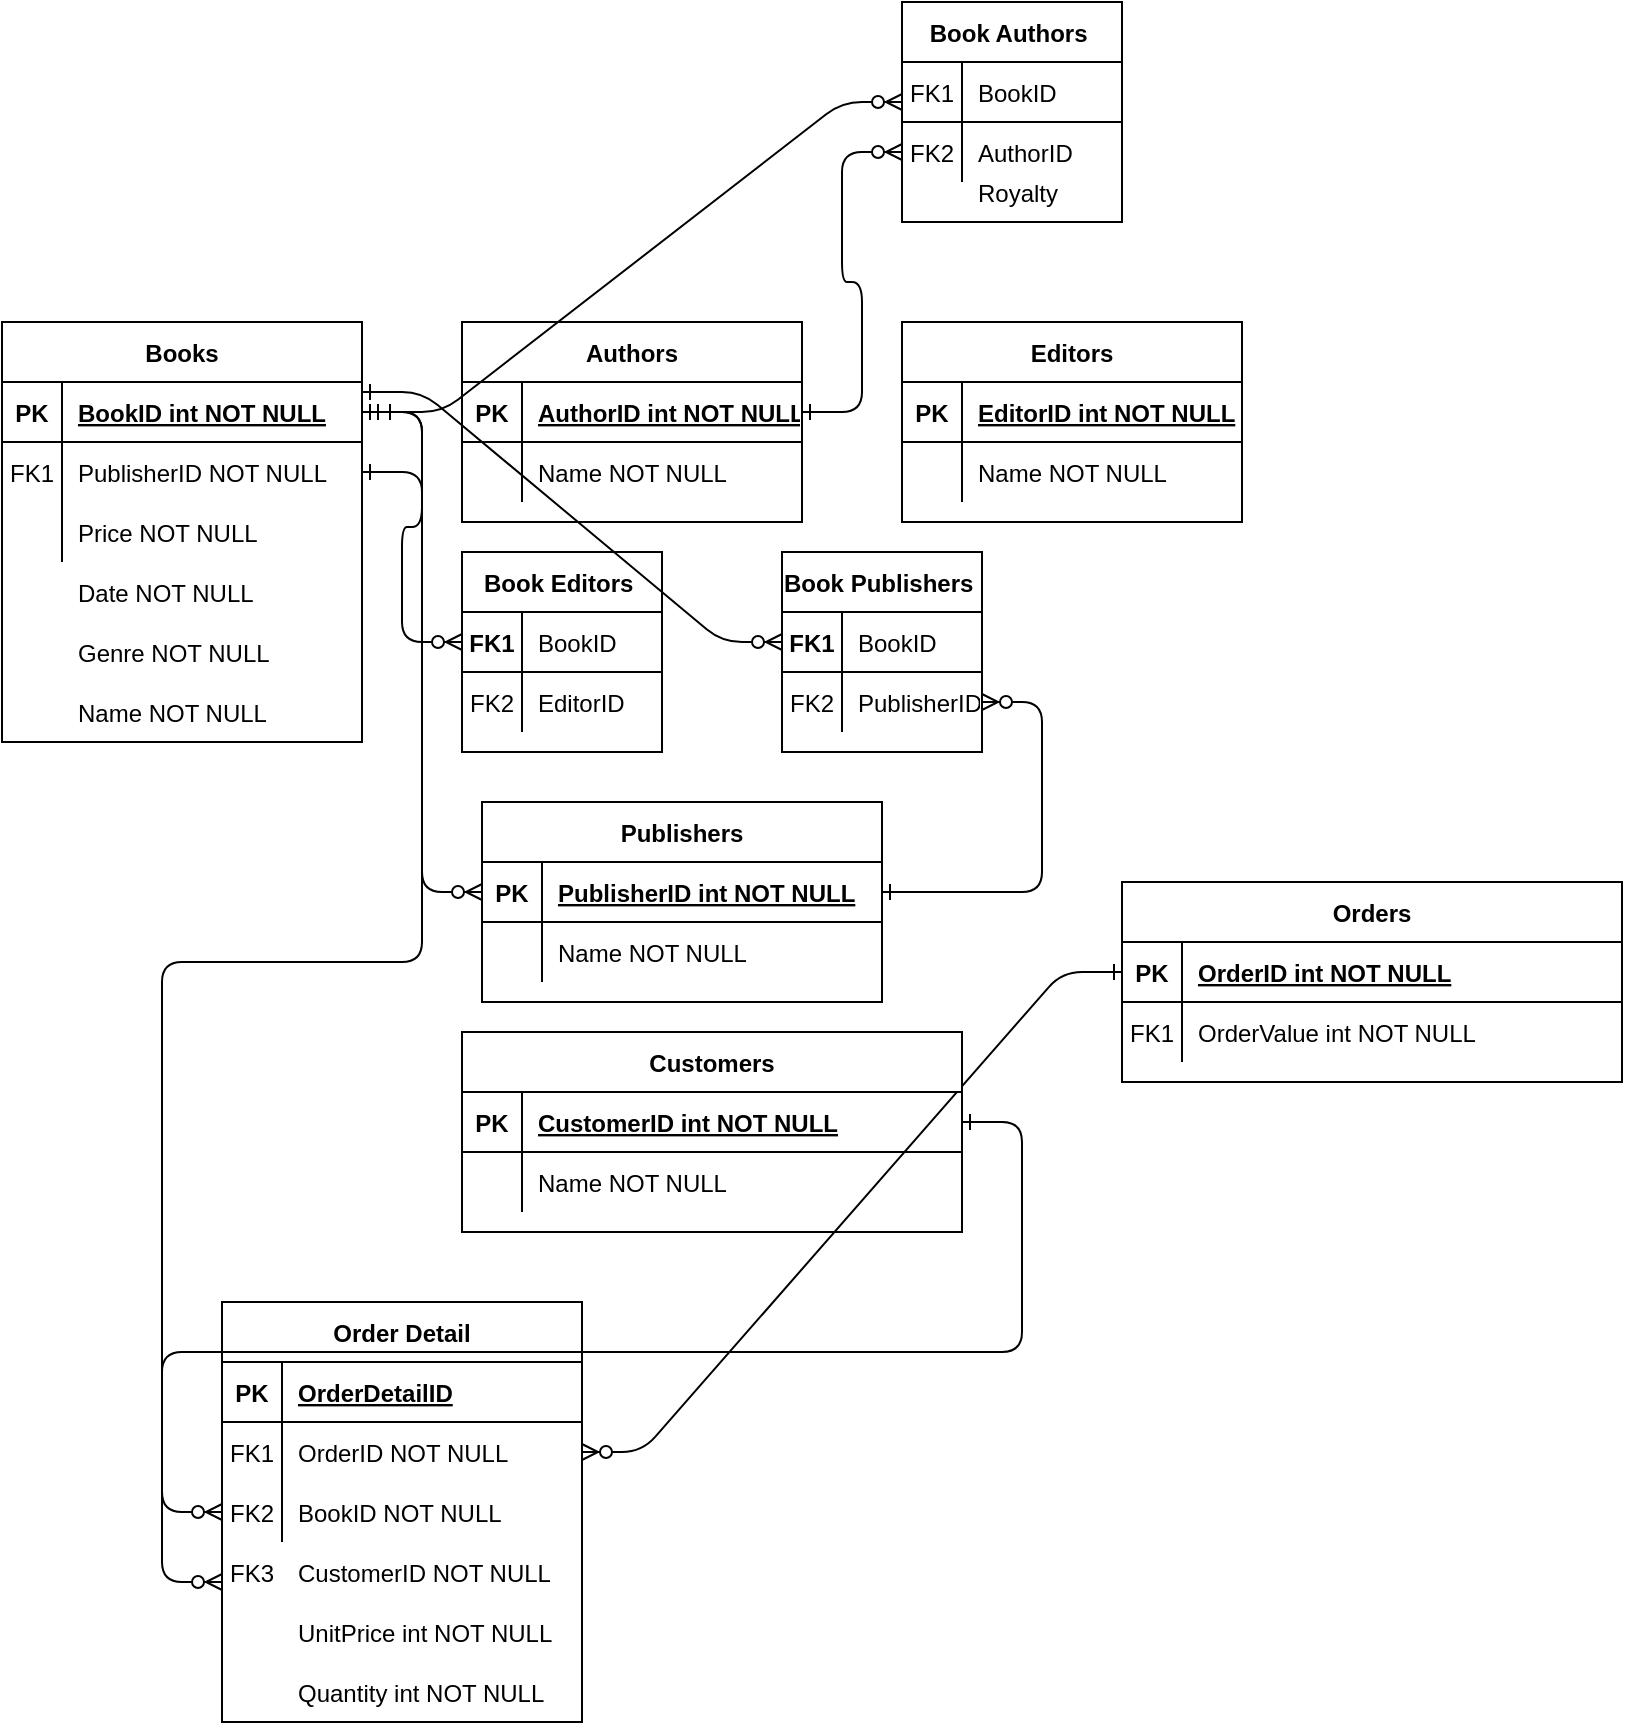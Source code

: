 <mxfile version="14.5.1" type="device"><diagram id="R2lEEEUBdFMjLlhIrx00" name="Page-1"><mxGraphModel dx="946" dy="1746" grid="1" gridSize="10" guides="1" tooltips="1" connect="1" arrows="1" fold="1" page="1" pageScale="1" pageWidth="850" pageHeight="1100" math="0" shadow="0" extFonts="Permanent Marker^https://fonts.googleapis.com/css?family=Permanent+Marker"><root><mxCell id="0"/><mxCell id="1" parent="0"/><mxCell id="C-vyLk0tnHw3VtMMgP7b-12" value="" style="edgeStyle=entityRelationEdgeStyle;endArrow=ERzeroToMany;startArrow=ERone;endFill=1;startFill=0;entryX=1;entryY=0.5;entryDx=0;entryDy=0;" parent="1" source="C-vyLk0tnHw3VtMMgP7b-3" target="c7_gzOxwKyRLVKQb6BzK-57" edge="1"><mxGeometry width="100" height="100" relative="1" as="geometry"><mxPoint x="530" y="380" as="sourcePoint"/><mxPoint x="590" y="405" as="targetPoint"/></mxGeometry></mxCell><mxCell id="C-vyLk0tnHw3VtMMgP7b-2" value="Orders" style="shape=table;startSize=30;container=1;collapsible=1;childLayout=tableLayout;fixedRows=1;rowLines=0;fontStyle=1;align=center;resizeLast=1;" parent="1" vertex="1"><mxGeometry x="580" y="320" width="250" height="100" as="geometry"/></mxCell><mxCell id="C-vyLk0tnHw3VtMMgP7b-3" value="" style="shape=partialRectangle;collapsible=0;dropTarget=0;pointerEvents=0;fillColor=none;points=[[0,0.5],[1,0.5]];portConstraint=eastwest;top=0;left=0;right=0;bottom=1;" parent="C-vyLk0tnHw3VtMMgP7b-2" vertex="1"><mxGeometry y="30" width="250" height="30" as="geometry"/></mxCell><mxCell id="C-vyLk0tnHw3VtMMgP7b-4" value="PK" style="shape=partialRectangle;overflow=hidden;connectable=0;fillColor=none;top=0;left=0;bottom=0;right=0;fontStyle=1;" parent="C-vyLk0tnHw3VtMMgP7b-3" vertex="1"><mxGeometry width="30" height="30" as="geometry"/></mxCell><mxCell id="C-vyLk0tnHw3VtMMgP7b-5" value="OrderID int NOT NULL " style="shape=partialRectangle;overflow=hidden;connectable=0;fillColor=none;top=0;left=0;bottom=0;right=0;align=left;spacingLeft=6;fontStyle=5;" parent="C-vyLk0tnHw3VtMMgP7b-3" vertex="1"><mxGeometry x="30" width="220" height="30" as="geometry"/></mxCell><mxCell id="C-vyLk0tnHw3VtMMgP7b-6" value="" style="shape=partialRectangle;collapsible=0;dropTarget=0;pointerEvents=0;fillColor=none;points=[[0,0.5],[1,0.5]];portConstraint=eastwest;top=0;left=0;right=0;bottom=0;" parent="C-vyLk0tnHw3VtMMgP7b-2" vertex="1"><mxGeometry y="60" width="250" height="30" as="geometry"/></mxCell><mxCell id="C-vyLk0tnHw3VtMMgP7b-7" value="FK1" style="shape=partialRectangle;overflow=hidden;connectable=0;fillColor=none;top=0;left=0;bottom=0;right=0;" parent="C-vyLk0tnHw3VtMMgP7b-6" vertex="1"><mxGeometry width="30" height="30" as="geometry"/></mxCell><mxCell id="C-vyLk0tnHw3VtMMgP7b-8" value="OrderValue int NOT NULL" style="shape=partialRectangle;overflow=hidden;connectable=0;fillColor=none;top=0;left=0;bottom=0;right=0;align=left;spacingLeft=6;" parent="C-vyLk0tnHw3VtMMgP7b-6" vertex="1"><mxGeometry x="30" width="220" height="30" as="geometry"/></mxCell><mxCell id="C-vyLk0tnHw3VtMMgP7b-23" value="Customers" style="shape=table;startSize=30;container=1;collapsible=1;childLayout=tableLayout;fixedRows=1;rowLines=0;fontStyle=1;align=center;resizeLast=1;" parent="1" vertex="1"><mxGeometry x="250" y="395" width="250" height="100" as="geometry"/></mxCell><mxCell id="C-vyLk0tnHw3VtMMgP7b-24" value="" style="shape=partialRectangle;collapsible=0;dropTarget=0;pointerEvents=0;fillColor=none;points=[[0,0.5],[1,0.5]];portConstraint=eastwest;top=0;left=0;right=0;bottom=1;" parent="C-vyLk0tnHw3VtMMgP7b-23" vertex="1"><mxGeometry y="30" width="250" height="30" as="geometry"/></mxCell><mxCell id="C-vyLk0tnHw3VtMMgP7b-25" value="PK" style="shape=partialRectangle;overflow=hidden;connectable=0;fillColor=none;top=0;left=0;bottom=0;right=0;fontStyle=1;" parent="C-vyLk0tnHw3VtMMgP7b-24" vertex="1"><mxGeometry width="30" height="30" as="geometry"/></mxCell><mxCell id="C-vyLk0tnHw3VtMMgP7b-26" value="CustomerID int NOT NULL " style="shape=partialRectangle;overflow=hidden;connectable=0;fillColor=none;top=0;left=0;bottom=0;right=0;align=left;spacingLeft=6;fontStyle=5;" parent="C-vyLk0tnHw3VtMMgP7b-24" vertex="1"><mxGeometry x="30" width="220" height="30" as="geometry"/></mxCell><mxCell id="C-vyLk0tnHw3VtMMgP7b-27" value="" style="shape=partialRectangle;collapsible=0;dropTarget=0;pointerEvents=0;fillColor=none;points=[[0,0.5],[1,0.5]];portConstraint=eastwest;top=0;left=0;right=0;bottom=0;" parent="C-vyLk0tnHw3VtMMgP7b-23" vertex="1"><mxGeometry y="60" width="250" height="30" as="geometry"/></mxCell><mxCell id="C-vyLk0tnHw3VtMMgP7b-28" value="" style="shape=partialRectangle;overflow=hidden;connectable=0;fillColor=none;top=0;left=0;bottom=0;right=0;" parent="C-vyLk0tnHw3VtMMgP7b-27" vertex="1"><mxGeometry width="30" height="30" as="geometry"/></mxCell><mxCell id="C-vyLk0tnHw3VtMMgP7b-29" value="Name NOT NULL" style="shape=partialRectangle;overflow=hidden;connectable=0;fillColor=none;top=0;left=0;bottom=0;right=0;align=left;spacingLeft=6;" parent="C-vyLk0tnHw3VtMMgP7b-27" vertex="1"><mxGeometry x="30" width="220" height="30" as="geometry"/></mxCell><mxCell id="c7_gzOxwKyRLVKQb6BzK-1" value="Books" style="shape=table;startSize=30;container=1;collapsible=1;childLayout=tableLayout;fixedRows=1;rowLines=0;fontStyle=1;align=center;resizeLast=1;" vertex="1" parent="1"><mxGeometry x="20" y="40" width="180" height="210" as="geometry"/></mxCell><mxCell id="c7_gzOxwKyRLVKQb6BzK-2" value="" style="shape=partialRectangle;collapsible=0;dropTarget=0;pointerEvents=0;fillColor=none;points=[[0,0.5],[1,0.5]];portConstraint=eastwest;top=0;left=0;right=0;bottom=1;" vertex="1" parent="c7_gzOxwKyRLVKQb6BzK-1"><mxGeometry y="30" width="180" height="30" as="geometry"/></mxCell><mxCell id="c7_gzOxwKyRLVKQb6BzK-3" value="PK" style="shape=partialRectangle;overflow=hidden;connectable=0;fillColor=none;top=0;left=0;bottom=0;right=0;fontStyle=1;" vertex="1" parent="c7_gzOxwKyRLVKQb6BzK-2"><mxGeometry width="30" height="30" as="geometry"/></mxCell><mxCell id="c7_gzOxwKyRLVKQb6BzK-4" value="BookID int NOT NULL " style="shape=partialRectangle;overflow=hidden;connectable=0;fillColor=none;top=0;left=0;bottom=0;right=0;align=left;spacingLeft=6;fontStyle=5;" vertex="1" parent="c7_gzOxwKyRLVKQb6BzK-2"><mxGeometry x="30" width="150" height="30" as="geometry"/></mxCell><mxCell id="c7_gzOxwKyRLVKQb6BzK-5" value="" style="shape=partialRectangle;collapsible=0;dropTarget=0;pointerEvents=0;fillColor=none;points=[[0,0.5],[1,0.5]];portConstraint=eastwest;top=0;left=0;right=0;bottom=0;" vertex="1" parent="c7_gzOxwKyRLVKQb6BzK-1"><mxGeometry y="60" width="180" height="30" as="geometry"/></mxCell><mxCell id="c7_gzOxwKyRLVKQb6BzK-6" value="FK1" style="shape=partialRectangle;overflow=hidden;connectable=0;fillColor=none;top=0;left=0;bottom=0;right=0;" vertex="1" parent="c7_gzOxwKyRLVKQb6BzK-5"><mxGeometry width="30" height="30" as="geometry"/></mxCell><mxCell id="c7_gzOxwKyRLVKQb6BzK-7" value="PublisherID NOT NULL" style="shape=partialRectangle;overflow=hidden;connectable=0;fillColor=none;top=0;left=0;bottom=0;right=0;align=left;spacingLeft=6;" vertex="1" parent="c7_gzOxwKyRLVKQb6BzK-5"><mxGeometry x="30" width="150" height="30" as="geometry"/></mxCell><mxCell id="c7_gzOxwKyRLVKQb6BzK-8" value="" style="shape=partialRectangle;collapsible=0;dropTarget=0;pointerEvents=0;fillColor=none;points=[[0,0.5],[1,0.5]];portConstraint=eastwest;top=0;left=0;right=0;bottom=0;" vertex="1" parent="c7_gzOxwKyRLVKQb6BzK-1"><mxGeometry y="90" width="180" height="30" as="geometry"/></mxCell><mxCell id="c7_gzOxwKyRLVKQb6BzK-9" value="" style="shape=partialRectangle;overflow=hidden;connectable=0;fillColor=none;top=0;left=0;bottom=0;right=0;" vertex="1" parent="c7_gzOxwKyRLVKQb6BzK-8"><mxGeometry width="30" height="30" as="geometry"/></mxCell><mxCell id="c7_gzOxwKyRLVKQb6BzK-10" value="Price NOT NULL" style="shape=partialRectangle;overflow=hidden;connectable=0;fillColor=none;top=0;left=0;bottom=0;right=0;align=left;spacingLeft=6;" vertex="1" parent="c7_gzOxwKyRLVKQb6BzK-8"><mxGeometry x="30" width="150" height="30" as="geometry"/></mxCell><mxCell id="c7_gzOxwKyRLVKQb6BzK-12" value="Date NOT NULL" style="shape=partialRectangle;overflow=hidden;connectable=0;fillColor=none;top=0;left=0;bottom=0;right=0;align=left;spacingLeft=6;" vertex="1" parent="1"><mxGeometry x="50" y="160" width="220" height="30" as="geometry"/></mxCell><mxCell id="c7_gzOxwKyRLVKQb6BzK-13" value="Genre NOT NULL" style="shape=partialRectangle;overflow=hidden;connectable=0;fillColor=none;top=0;left=0;bottom=0;right=0;align=left;spacingLeft=6;" vertex="1" parent="1"><mxGeometry x="50" y="190" width="220" height="30" as="geometry"/></mxCell><mxCell id="c7_gzOxwKyRLVKQb6BzK-14" value="Name NOT NULL" style="shape=partialRectangle;overflow=hidden;connectable=0;fillColor=none;top=0;left=0;bottom=0;right=0;align=left;spacingLeft=6;" vertex="1" parent="1"><mxGeometry x="50" y="220" width="220" height="30" as="geometry"/></mxCell><mxCell id="c7_gzOxwKyRLVKQb6BzK-16" value="Authors" style="shape=table;startSize=30;container=1;collapsible=1;childLayout=tableLayout;fixedRows=1;rowLines=0;fontStyle=1;align=center;resizeLast=1;" vertex="1" parent="1"><mxGeometry x="250" y="40" width="170" height="100" as="geometry"/></mxCell><mxCell id="c7_gzOxwKyRLVKQb6BzK-17" value="" style="shape=partialRectangle;collapsible=0;dropTarget=0;pointerEvents=0;fillColor=none;points=[[0,0.5],[1,0.5]];portConstraint=eastwest;top=0;left=0;right=0;bottom=1;" vertex="1" parent="c7_gzOxwKyRLVKQb6BzK-16"><mxGeometry y="30" width="170" height="30" as="geometry"/></mxCell><mxCell id="c7_gzOxwKyRLVKQb6BzK-18" value="PK" style="shape=partialRectangle;overflow=hidden;connectable=0;fillColor=none;top=0;left=0;bottom=0;right=0;fontStyle=1;" vertex="1" parent="c7_gzOxwKyRLVKQb6BzK-17"><mxGeometry width="30" height="30" as="geometry"/></mxCell><mxCell id="c7_gzOxwKyRLVKQb6BzK-19" value="AuthorID int NOT NULL " style="shape=partialRectangle;overflow=hidden;connectable=0;fillColor=none;top=0;left=0;bottom=0;right=0;align=left;spacingLeft=6;fontStyle=5;" vertex="1" parent="c7_gzOxwKyRLVKQb6BzK-17"><mxGeometry x="30" width="140" height="30" as="geometry"/></mxCell><mxCell id="c7_gzOxwKyRLVKQb6BzK-20" value="" style="shape=partialRectangle;collapsible=0;dropTarget=0;pointerEvents=0;fillColor=none;points=[[0,0.5],[1,0.5]];portConstraint=eastwest;top=0;left=0;right=0;bottom=0;" vertex="1" parent="c7_gzOxwKyRLVKQb6BzK-16"><mxGeometry y="60" width="170" height="30" as="geometry"/></mxCell><mxCell id="c7_gzOxwKyRLVKQb6BzK-21" value="" style="shape=partialRectangle;overflow=hidden;connectable=0;fillColor=none;top=0;left=0;bottom=0;right=0;" vertex="1" parent="c7_gzOxwKyRLVKQb6BzK-20"><mxGeometry width="30" height="30" as="geometry"/></mxCell><mxCell id="c7_gzOxwKyRLVKQb6BzK-22" value="Name NOT NULL" style="shape=partialRectangle;overflow=hidden;connectable=0;fillColor=none;top=0;left=0;bottom=0;right=0;align=left;spacingLeft=6;" vertex="1" parent="c7_gzOxwKyRLVKQb6BzK-20"><mxGeometry x="30" width="140" height="30" as="geometry"/></mxCell><mxCell id="c7_gzOxwKyRLVKQb6BzK-23" value="Editors" style="shape=table;startSize=30;container=1;collapsible=1;childLayout=tableLayout;fixedRows=1;rowLines=0;fontStyle=1;align=center;resizeLast=1;" vertex="1" parent="1"><mxGeometry x="470" y="40" width="170" height="100" as="geometry"/></mxCell><mxCell id="c7_gzOxwKyRLVKQb6BzK-24" value="" style="shape=partialRectangle;collapsible=0;dropTarget=0;pointerEvents=0;fillColor=none;points=[[0,0.5],[1,0.5]];portConstraint=eastwest;top=0;left=0;right=0;bottom=1;" vertex="1" parent="c7_gzOxwKyRLVKQb6BzK-23"><mxGeometry y="30" width="170" height="30" as="geometry"/></mxCell><mxCell id="c7_gzOxwKyRLVKQb6BzK-25" value="PK" style="shape=partialRectangle;overflow=hidden;connectable=0;fillColor=none;top=0;left=0;bottom=0;right=0;fontStyle=1;" vertex="1" parent="c7_gzOxwKyRLVKQb6BzK-24"><mxGeometry width="30" height="30" as="geometry"/></mxCell><mxCell id="c7_gzOxwKyRLVKQb6BzK-26" value="EditorID int NOT NULL " style="shape=partialRectangle;overflow=hidden;connectable=0;fillColor=none;top=0;left=0;bottom=0;right=0;align=left;spacingLeft=6;fontStyle=5;" vertex="1" parent="c7_gzOxwKyRLVKQb6BzK-24"><mxGeometry x="30" width="140" height="30" as="geometry"/></mxCell><mxCell id="c7_gzOxwKyRLVKQb6BzK-27" value="" style="shape=partialRectangle;collapsible=0;dropTarget=0;pointerEvents=0;fillColor=none;points=[[0,0.5],[1,0.5]];portConstraint=eastwest;top=0;left=0;right=0;bottom=0;" vertex="1" parent="c7_gzOxwKyRLVKQb6BzK-23"><mxGeometry y="60" width="170" height="30" as="geometry"/></mxCell><mxCell id="c7_gzOxwKyRLVKQb6BzK-28" value="" style="shape=partialRectangle;overflow=hidden;connectable=0;fillColor=none;top=0;left=0;bottom=0;right=0;" vertex="1" parent="c7_gzOxwKyRLVKQb6BzK-27"><mxGeometry width="30" height="30" as="geometry"/></mxCell><mxCell id="c7_gzOxwKyRLVKQb6BzK-29" value="Name NOT NULL" style="shape=partialRectangle;overflow=hidden;connectable=0;fillColor=none;top=0;left=0;bottom=0;right=0;align=left;spacingLeft=6;" vertex="1" parent="c7_gzOxwKyRLVKQb6BzK-27"><mxGeometry x="30" width="140" height="30" as="geometry"/></mxCell><mxCell id="c7_gzOxwKyRLVKQb6BzK-34" value="Publishers" style="shape=table;startSize=30;container=1;collapsible=1;childLayout=tableLayout;fixedRows=1;rowLines=0;fontStyle=1;align=center;resizeLast=1;" vertex="1" parent="1"><mxGeometry x="260" y="280" width="200" height="100" as="geometry"/></mxCell><mxCell id="c7_gzOxwKyRLVKQb6BzK-35" value="" style="shape=partialRectangle;collapsible=0;dropTarget=0;pointerEvents=0;fillColor=none;points=[[0,0.5],[1,0.5]];portConstraint=eastwest;top=0;left=0;right=0;bottom=1;" vertex="1" parent="c7_gzOxwKyRLVKQb6BzK-34"><mxGeometry y="30" width="200" height="30" as="geometry"/></mxCell><mxCell id="c7_gzOxwKyRLVKQb6BzK-36" value="PK" style="shape=partialRectangle;overflow=hidden;connectable=0;fillColor=none;top=0;left=0;bottom=0;right=0;fontStyle=1;" vertex="1" parent="c7_gzOxwKyRLVKQb6BzK-35"><mxGeometry width="30" height="30" as="geometry"/></mxCell><mxCell id="c7_gzOxwKyRLVKQb6BzK-37" value="PublisherID int NOT NULL " style="shape=partialRectangle;overflow=hidden;connectable=0;fillColor=none;top=0;left=0;bottom=0;right=0;align=left;spacingLeft=6;fontStyle=5;" vertex="1" parent="c7_gzOxwKyRLVKQb6BzK-35"><mxGeometry x="30" width="170" height="30" as="geometry"/></mxCell><mxCell id="c7_gzOxwKyRLVKQb6BzK-38" value="" style="shape=partialRectangle;collapsible=0;dropTarget=0;pointerEvents=0;fillColor=none;points=[[0,0.5],[1,0.5]];portConstraint=eastwest;top=0;left=0;right=0;bottom=0;" vertex="1" parent="c7_gzOxwKyRLVKQb6BzK-34"><mxGeometry y="60" width="200" height="30" as="geometry"/></mxCell><mxCell id="c7_gzOxwKyRLVKQb6BzK-39" value="" style="shape=partialRectangle;overflow=hidden;connectable=0;fillColor=none;top=0;left=0;bottom=0;right=0;" vertex="1" parent="c7_gzOxwKyRLVKQb6BzK-38"><mxGeometry width="30" height="30" as="geometry"/></mxCell><mxCell id="c7_gzOxwKyRLVKQb6BzK-40" value="Name NOT NULL" style="shape=partialRectangle;overflow=hidden;connectable=0;fillColor=none;top=0;left=0;bottom=0;right=0;align=left;spacingLeft=6;" vertex="1" parent="c7_gzOxwKyRLVKQb6BzK-38"><mxGeometry x="30" width="170" height="30" as="geometry"/></mxCell><mxCell id="c7_gzOxwKyRLVKQb6BzK-42" value="" style="edgeStyle=entityRelationEdgeStyle;endArrow=ERzeroToMany;startArrow=ERone;endFill=1;startFill=0;exitX=1;exitY=0.5;exitDx=0;exitDy=0;entryX=0;entryY=0.5;entryDx=0;entryDy=0;" edge="1" parent="1" source="c7_gzOxwKyRLVKQb6BzK-5" target="c7_gzOxwKyRLVKQb6BzK-35"><mxGeometry width="100" height="100" relative="1" as="geometry"><mxPoint x="230" y="150" as="sourcePoint"/><mxPoint x="260" y="230" as="targetPoint"/></mxGeometry></mxCell><mxCell id="c7_gzOxwKyRLVKQb6BzK-53" value="Order Detail" style="shape=table;startSize=30;container=1;collapsible=1;childLayout=tableLayout;fixedRows=1;rowLines=0;fontStyle=1;align=center;resizeLast=1;" vertex="1" parent="1"><mxGeometry x="130" y="530" width="180" height="210" as="geometry"/></mxCell><mxCell id="c7_gzOxwKyRLVKQb6BzK-54" value="" style="shape=partialRectangle;collapsible=0;dropTarget=0;pointerEvents=0;fillColor=none;points=[[0,0.5],[1,0.5]];portConstraint=eastwest;top=0;left=0;right=0;bottom=1;" vertex="1" parent="c7_gzOxwKyRLVKQb6BzK-53"><mxGeometry y="30" width="180" height="30" as="geometry"/></mxCell><mxCell id="c7_gzOxwKyRLVKQb6BzK-55" value="PK" style="shape=partialRectangle;overflow=hidden;connectable=0;fillColor=none;top=0;left=0;bottom=0;right=0;fontStyle=1;" vertex="1" parent="c7_gzOxwKyRLVKQb6BzK-54"><mxGeometry width="30" height="30" as="geometry"/></mxCell><mxCell id="c7_gzOxwKyRLVKQb6BzK-56" value="OrderDetailID" style="shape=partialRectangle;overflow=hidden;connectable=0;fillColor=none;top=0;left=0;bottom=0;right=0;align=left;spacingLeft=6;fontStyle=5;" vertex="1" parent="c7_gzOxwKyRLVKQb6BzK-54"><mxGeometry x="30" width="150" height="30" as="geometry"/></mxCell><mxCell id="c7_gzOxwKyRLVKQb6BzK-57" value="" style="shape=partialRectangle;collapsible=0;dropTarget=0;pointerEvents=0;fillColor=none;points=[[0,0.5],[1,0.5]];portConstraint=eastwest;top=0;left=0;right=0;bottom=0;" vertex="1" parent="c7_gzOxwKyRLVKQb6BzK-53"><mxGeometry y="60" width="180" height="30" as="geometry"/></mxCell><mxCell id="c7_gzOxwKyRLVKQb6BzK-58" value="FK1" style="shape=partialRectangle;overflow=hidden;connectable=0;fillColor=none;top=0;left=0;bottom=0;right=0;" vertex="1" parent="c7_gzOxwKyRLVKQb6BzK-57"><mxGeometry width="30" height="30" as="geometry"/></mxCell><mxCell id="c7_gzOxwKyRLVKQb6BzK-59" value="OrderID NOT NULL" style="shape=partialRectangle;overflow=hidden;connectable=0;fillColor=none;top=0;left=0;bottom=0;right=0;align=left;spacingLeft=6;" vertex="1" parent="c7_gzOxwKyRLVKQb6BzK-57"><mxGeometry x="30" width="150" height="30" as="geometry"/></mxCell><mxCell id="c7_gzOxwKyRLVKQb6BzK-60" value="" style="shape=partialRectangle;collapsible=0;dropTarget=0;pointerEvents=0;fillColor=none;points=[[0,0.5],[1,0.5]];portConstraint=eastwest;top=0;left=0;right=0;bottom=0;" vertex="1" parent="c7_gzOxwKyRLVKQb6BzK-53"><mxGeometry y="90" width="180" height="30" as="geometry"/></mxCell><mxCell id="c7_gzOxwKyRLVKQb6BzK-61" value="FK2" style="shape=partialRectangle;overflow=hidden;connectable=0;fillColor=none;top=0;left=0;bottom=0;right=0;" vertex="1" parent="c7_gzOxwKyRLVKQb6BzK-60"><mxGeometry width="30" height="30" as="geometry"/></mxCell><mxCell id="c7_gzOxwKyRLVKQb6BzK-62" value="BookID NOT NULL" style="shape=partialRectangle;overflow=hidden;connectable=0;fillColor=none;top=0;left=0;bottom=0;right=0;align=left;spacingLeft=6;" vertex="1" parent="c7_gzOxwKyRLVKQb6BzK-60"><mxGeometry x="30" width="150" height="30" as="geometry"/></mxCell><mxCell id="c7_gzOxwKyRLVKQb6BzK-63" value="CustomerID NOT NULL" style="shape=partialRectangle;overflow=hidden;connectable=0;fillColor=none;top=0;left=0;bottom=0;right=0;align=left;spacingLeft=6;" vertex="1" parent="1"><mxGeometry x="160" y="650" width="150" height="30" as="geometry"/></mxCell><mxCell id="c7_gzOxwKyRLVKQb6BzK-64" value="FK3" style="shape=partialRectangle;overflow=hidden;connectable=0;fillColor=none;top=0;left=0;bottom=0;right=0;" vertex="1" parent="1"><mxGeometry x="130" y="650" width="30" height="30" as="geometry"/></mxCell><mxCell id="c7_gzOxwKyRLVKQb6BzK-66" value="UnitPrice int NOT NULL" style="shape=partialRectangle;overflow=hidden;connectable=0;fillColor=none;top=0;left=0;bottom=0;right=0;align=left;spacingLeft=6;" vertex="1" parent="1"><mxGeometry x="160" y="680" width="150" height="30" as="geometry"/></mxCell><mxCell id="c7_gzOxwKyRLVKQb6BzK-67" value="Quantity int NOT NULL" style="shape=partialRectangle;overflow=hidden;connectable=0;fillColor=none;top=0;left=0;bottom=0;right=0;align=left;spacingLeft=6;" vertex="1" parent="1"><mxGeometry x="160" y="710" width="150" height="30" as="geometry"/></mxCell><mxCell id="c7_gzOxwKyRLVKQb6BzK-71" value="Book Editors " style="shape=table;startSize=30;container=1;collapsible=1;childLayout=tableLayout;fixedRows=1;rowLines=0;fontStyle=1;align=center;resizeLast=1;" vertex="1" parent="1"><mxGeometry x="250" y="155" width="100" height="100" as="geometry"/></mxCell><mxCell id="c7_gzOxwKyRLVKQb6BzK-72" value="" style="shape=partialRectangle;collapsible=0;dropTarget=0;pointerEvents=0;fillColor=none;points=[[0,0.5],[1,0.5]];portConstraint=eastwest;top=0;left=0;right=0;bottom=1;" vertex="1" parent="c7_gzOxwKyRLVKQb6BzK-71"><mxGeometry y="30" width="100" height="30" as="geometry"/></mxCell><mxCell id="c7_gzOxwKyRLVKQb6BzK-73" value="FK1" style="shape=partialRectangle;overflow=hidden;connectable=0;fillColor=none;top=0;left=0;bottom=0;right=0;fontStyle=1;" vertex="1" parent="c7_gzOxwKyRLVKQb6BzK-72"><mxGeometry width="30" height="30" as="geometry"/></mxCell><mxCell id="c7_gzOxwKyRLVKQb6BzK-74" value="BookID" style="shape=partialRectangle;overflow=hidden;connectable=0;fillColor=none;top=0;left=0;bottom=0;right=0;align=left;spacingLeft=6;fontStyle=0;" vertex="1" parent="c7_gzOxwKyRLVKQb6BzK-72"><mxGeometry x="30" width="70" height="30" as="geometry"/></mxCell><mxCell id="c7_gzOxwKyRLVKQb6BzK-75" value="" style="shape=partialRectangle;collapsible=0;dropTarget=0;pointerEvents=0;fillColor=none;points=[[0,0.5],[1,0.5]];portConstraint=eastwest;top=0;left=0;right=0;bottom=0;" vertex="1" parent="c7_gzOxwKyRLVKQb6BzK-71"><mxGeometry y="60" width="100" height="30" as="geometry"/></mxCell><mxCell id="c7_gzOxwKyRLVKQb6BzK-76" value="FK2" style="shape=partialRectangle;overflow=hidden;connectable=0;fillColor=none;top=0;left=0;bottom=0;right=0;" vertex="1" parent="c7_gzOxwKyRLVKQb6BzK-75"><mxGeometry width="30" height="30" as="geometry"/></mxCell><mxCell id="c7_gzOxwKyRLVKQb6BzK-77" value="EditorID" style="shape=partialRectangle;overflow=hidden;connectable=0;fillColor=none;top=0;left=0;bottom=0;right=0;align=left;spacingLeft=6;" vertex="1" parent="c7_gzOxwKyRLVKQb6BzK-75"><mxGeometry x="30" width="70" height="30" as="geometry"/></mxCell><mxCell id="c7_gzOxwKyRLVKQb6BzK-78" value="Book Publishers " style="shape=table;startSize=30;container=1;collapsible=1;childLayout=tableLayout;fixedRows=1;rowLines=0;fontStyle=1;align=center;resizeLast=1;" vertex="1" parent="1"><mxGeometry x="410" y="155" width="100" height="100" as="geometry"/></mxCell><mxCell id="c7_gzOxwKyRLVKQb6BzK-79" value="" style="shape=partialRectangle;collapsible=0;dropTarget=0;pointerEvents=0;fillColor=none;points=[[0,0.5],[1,0.5]];portConstraint=eastwest;top=0;left=0;right=0;bottom=1;" vertex="1" parent="c7_gzOxwKyRLVKQb6BzK-78"><mxGeometry y="30" width="100" height="30" as="geometry"/></mxCell><mxCell id="c7_gzOxwKyRLVKQb6BzK-80" value="FK1" style="shape=partialRectangle;overflow=hidden;connectable=0;fillColor=none;top=0;left=0;bottom=0;right=0;fontStyle=1;" vertex="1" parent="c7_gzOxwKyRLVKQb6BzK-79"><mxGeometry width="30" height="30" as="geometry"/></mxCell><mxCell id="c7_gzOxwKyRLVKQb6BzK-81" value="BookID" style="shape=partialRectangle;overflow=hidden;connectable=0;fillColor=none;top=0;left=0;bottom=0;right=0;align=left;spacingLeft=6;fontStyle=0;" vertex="1" parent="c7_gzOxwKyRLVKQb6BzK-79"><mxGeometry x="30" width="70" height="30" as="geometry"/></mxCell><mxCell id="c7_gzOxwKyRLVKQb6BzK-82" value="" style="shape=partialRectangle;collapsible=0;dropTarget=0;pointerEvents=0;fillColor=none;points=[[0,0.5],[1,0.5]];portConstraint=eastwest;top=0;left=0;right=0;bottom=0;" vertex="1" parent="c7_gzOxwKyRLVKQb6BzK-78"><mxGeometry y="60" width="100" height="30" as="geometry"/></mxCell><mxCell id="c7_gzOxwKyRLVKQb6BzK-83" value="FK2" style="shape=partialRectangle;overflow=hidden;connectable=0;fillColor=none;top=0;left=0;bottom=0;right=0;" vertex="1" parent="c7_gzOxwKyRLVKQb6BzK-82"><mxGeometry width="30" height="30" as="geometry"/></mxCell><mxCell id="c7_gzOxwKyRLVKQb6BzK-84" value="PublisherID" style="shape=partialRectangle;overflow=hidden;connectable=0;fillColor=none;top=0;left=0;bottom=0;right=0;align=left;spacingLeft=6;" vertex="1" parent="c7_gzOxwKyRLVKQb6BzK-82"><mxGeometry x="30" width="70" height="30" as="geometry"/></mxCell><mxCell id="c7_gzOxwKyRLVKQb6BzK-92" value="Book Authors " style="shape=table;startSize=30;container=1;collapsible=1;childLayout=tableLayout;fixedRows=1;rowLines=0;fontStyle=1;align=center;resizeLast=1;" vertex="1" parent="1"><mxGeometry x="470" y="-120" width="110" height="110" as="geometry"/></mxCell><mxCell id="c7_gzOxwKyRLVKQb6BzK-93" value="" style="shape=partialRectangle;collapsible=0;dropTarget=0;pointerEvents=0;fillColor=none;points=[[0,0.5],[1,0.5]];portConstraint=eastwest;top=0;left=0;right=0;bottom=1;" vertex="1" parent="c7_gzOxwKyRLVKQb6BzK-92"><mxGeometry y="30" width="110" height="30" as="geometry"/></mxCell><mxCell id="c7_gzOxwKyRLVKQb6BzK-94" value="" style="shape=partialRectangle;overflow=hidden;connectable=0;fillColor=none;top=0;left=0;bottom=0;right=0;fontStyle=1;" vertex="1" parent="c7_gzOxwKyRLVKQb6BzK-93"><mxGeometry width="30" height="30" as="geometry"/></mxCell><mxCell id="c7_gzOxwKyRLVKQb6BzK-95" value="BookID" style="shape=partialRectangle;overflow=hidden;connectable=0;fillColor=none;top=0;left=0;bottom=0;right=0;align=left;spacingLeft=6;fontStyle=0;" vertex="1" parent="c7_gzOxwKyRLVKQb6BzK-93"><mxGeometry x="30" width="80" height="30" as="geometry"/></mxCell><mxCell id="c7_gzOxwKyRLVKQb6BzK-96" value="" style="shape=partialRectangle;collapsible=0;dropTarget=0;pointerEvents=0;fillColor=none;points=[[0,0.5],[1,0.5]];portConstraint=eastwest;top=0;left=0;right=0;bottom=0;" vertex="1" parent="c7_gzOxwKyRLVKQb6BzK-92"><mxGeometry y="60" width="110" height="30" as="geometry"/></mxCell><mxCell id="c7_gzOxwKyRLVKQb6BzK-97" value="FK2" style="shape=partialRectangle;overflow=hidden;connectable=0;fillColor=none;top=0;left=0;bottom=0;right=0;" vertex="1" parent="c7_gzOxwKyRLVKQb6BzK-96"><mxGeometry width="30" height="30" as="geometry"/></mxCell><mxCell id="c7_gzOxwKyRLVKQb6BzK-98" value="AuthorID" style="shape=partialRectangle;overflow=hidden;connectable=0;fillColor=none;top=0;left=0;bottom=0;right=0;align=left;spacingLeft=6;" vertex="1" parent="c7_gzOxwKyRLVKQb6BzK-96"><mxGeometry x="30" width="80" height="30" as="geometry"/></mxCell><mxCell id="c7_gzOxwKyRLVKQb6BzK-99" value="Royalty" style="shape=partialRectangle;overflow=hidden;connectable=0;fillColor=none;top=0;left=0;bottom=0;right=0;align=left;spacingLeft=6;" vertex="1" parent="1"><mxGeometry x="500" y="-40" width="170" height="30" as="geometry"/></mxCell><mxCell id="c7_gzOxwKyRLVKQb6BzK-100" value="FK1" style="shape=partialRectangle;overflow=hidden;connectable=0;fillColor=none;top=0;left=0;bottom=0;right=0;" vertex="1" parent="1"><mxGeometry x="470" y="-90" width="30" height="30" as="geometry"/></mxCell><mxCell id="c7_gzOxwKyRLVKQb6BzK-102" value="" style="edgeStyle=entityRelationEdgeStyle;fontSize=12;html=1;endArrow=ERzeroToMany;startArrow=ERmandOne;exitX=1;exitY=0.5;exitDx=0;exitDy=0;" edge="1" parent="1" source="c7_gzOxwKyRLVKQb6BzK-2"><mxGeometry width="100" height="100" relative="1" as="geometry"><mxPoint x="60" y="420" as="sourcePoint"/><mxPoint x="130" y="635" as="targetPoint"/></mxGeometry></mxCell><mxCell id="c7_gzOxwKyRLVKQb6BzK-103" value="" style="edgeStyle=entityRelationEdgeStyle;endArrow=ERzeroToMany;startArrow=ERone;endFill=1;startFill=0;entryX=1;entryY=0.5;entryDx=0;entryDy=0;exitX=1;exitY=0.5;exitDx=0;exitDy=0;" edge="1" parent="1" source="C-vyLk0tnHw3VtMMgP7b-24"><mxGeometry width="100" height="100" relative="1" as="geometry"><mxPoint x="400" y="430" as="sourcePoint"/><mxPoint x="130" y="670" as="targetPoint"/></mxGeometry></mxCell><mxCell id="c7_gzOxwKyRLVKQb6BzK-106" value="" style="edgeStyle=entityRelationEdgeStyle;endArrow=ERzeroToMany;startArrow=ERone;endFill=1;startFill=0;entryX=0;entryY=0.5;entryDx=0;entryDy=0;" edge="1" parent="1" source="c7_gzOxwKyRLVKQb6BzK-2" target="c7_gzOxwKyRLVKQb6BzK-72"><mxGeometry width="100" height="100" relative="1" as="geometry"><mxPoint x="210" y="125" as="sourcePoint"/><mxPoint x="270" y="335" as="targetPoint"/></mxGeometry></mxCell><mxCell id="c7_gzOxwKyRLVKQb6BzK-107" value="" style="edgeStyle=entityRelationEdgeStyle;endArrow=ERzeroToMany;startArrow=ERone;endFill=1;startFill=0;entryX=0;entryY=0.5;entryDx=0;entryDy=0;" edge="1" parent="1" target="c7_gzOxwKyRLVKQb6BzK-79"><mxGeometry width="100" height="100" relative="1" as="geometry"><mxPoint x="200" y="75" as="sourcePoint"/><mxPoint x="250" y="190" as="targetPoint"/></mxGeometry></mxCell><mxCell id="c7_gzOxwKyRLVKQb6BzK-108" value="" style="edgeStyle=entityRelationEdgeStyle;endArrow=ERzeroToMany;startArrow=ERone;endFill=1;startFill=0;" edge="1" parent="1"><mxGeometry width="100" height="100" relative="1" as="geometry"><mxPoint x="210" y="85" as="sourcePoint"/><mxPoint x="470" y="-70" as="targetPoint"/></mxGeometry></mxCell><mxCell id="c7_gzOxwKyRLVKQb6BzK-109" value="" style="edgeStyle=entityRelationEdgeStyle;endArrow=ERzeroToMany;startArrow=ERone;endFill=1;startFill=0;entryX=0;entryY=0.5;entryDx=0;entryDy=0;" edge="1" parent="1" target="c7_gzOxwKyRLVKQb6BzK-96"><mxGeometry width="100" height="100" relative="1" as="geometry"><mxPoint x="420" y="85" as="sourcePoint"/><mxPoint x="680" y="-70" as="targetPoint"/></mxGeometry></mxCell><mxCell id="c7_gzOxwKyRLVKQb6BzK-110" value="" style="edgeStyle=entityRelationEdgeStyle;endArrow=ERzeroToMany;startArrow=ERone;endFill=1;startFill=0;exitX=1;exitY=0.5;exitDx=0;exitDy=0;" edge="1" parent="1" source="c7_gzOxwKyRLVKQb6BzK-35" target="c7_gzOxwKyRLVKQb6BzK-82"><mxGeometry width="100" height="100" relative="1" as="geometry"><mxPoint x="210" y="125" as="sourcePoint"/><mxPoint x="270" y="335" as="targetPoint"/></mxGeometry></mxCell></root></mxGraphModel></diagram></mxfile>